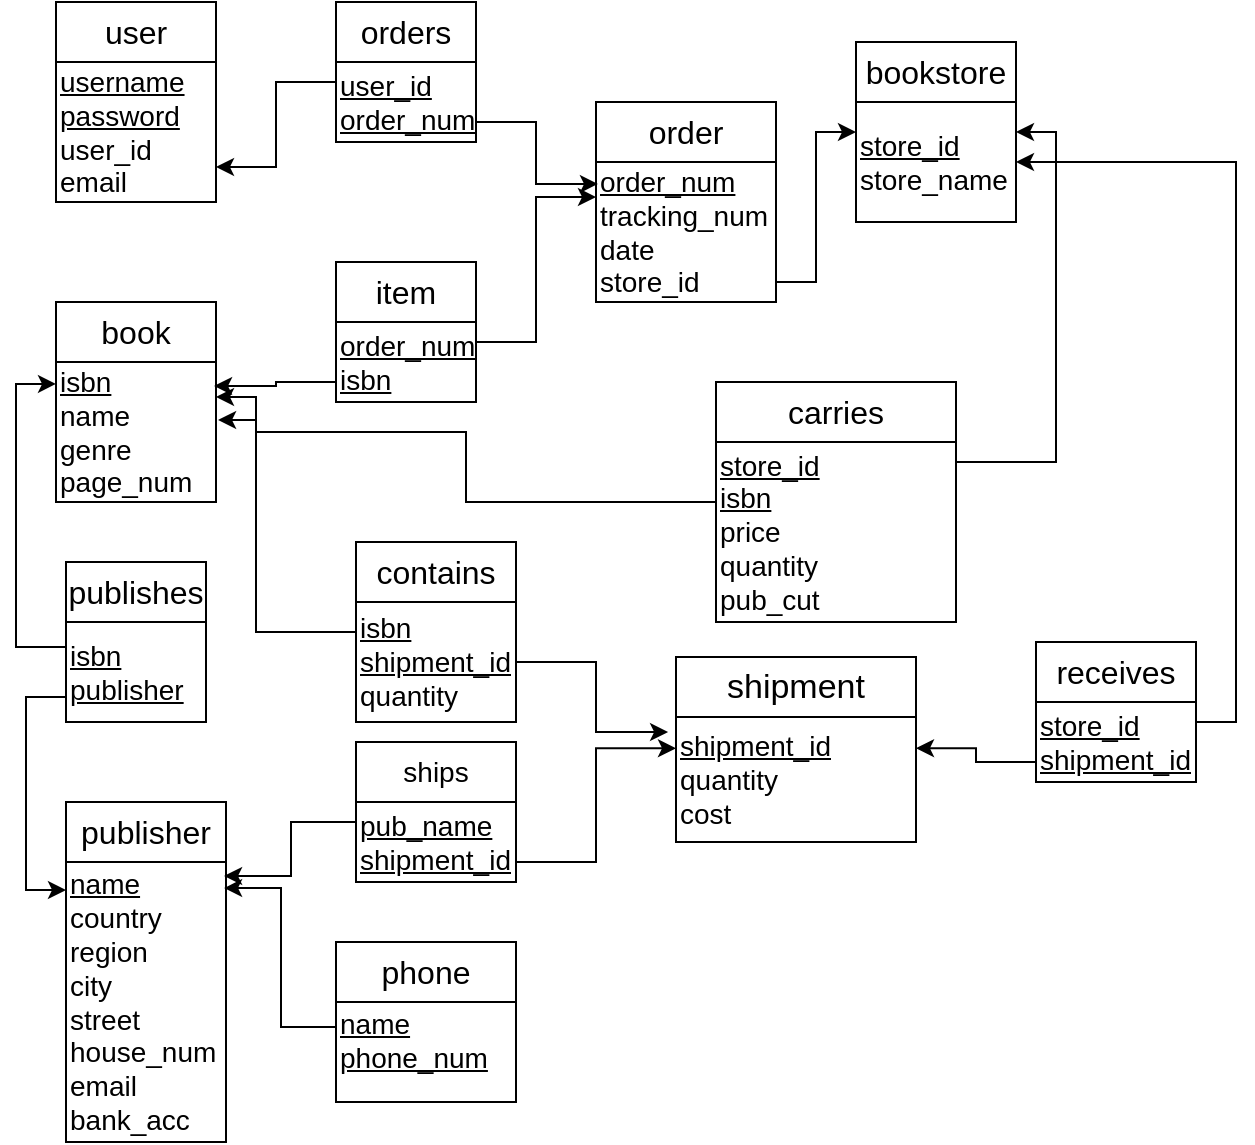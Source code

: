 <mxfile version="12.9.11" type="device"><diagram id="C5RBs43oDa-KdzZeNtuy" name="Page-1"><mxGraphModel dx="1422" dy="746" grid="1" gridSize="10" guides="1" tooltips="1" connect="1" arrows="1" fold="1" page="1" pageScale="1" pageWidth="827" pageHeight="1169" math="0" shadow="0"><root><mxCell id="WIyWlLk6GJQsqaUBKTNV-0"/><mxCell id="WIyWlLk6GJQsqaUBKTNV-1" parent="WIyWlLk6GJQsqaUBKTNV-0"/><mxCell id="bq1zWlfx93jnEug9hII6-5" value="&lt;font style=&quot;font-size: 16px&quot;&gt;book&lt;/font&gt;" style="rounded=0;whiteSpace=wrap;html=1;" parent="WIyWlLk6GJQsqaUBKTNV-1" vertex="1"><mxGeometry x="190" y="180" width="80" height="30" as="geometry"/></mxCell><mxCell id="bq1zWlfx93jnEug9hII6-6" value="&lt;font style=&quot;font-size: 14px&quot;&gt;&lt;u&gt;isbn&lt;/u&gt;&lt;/font&gt;&lt;div style=&quot;font-size: 14px&quot;&gt;&lt;font style=&quot;font-size: 14px&quot;&gt;name&lt;/font&gt;&lt;/div&gt;&lt;div style=&quot;font-size: 14px&quot;&gt;&lt;font style=&quot;font-size: 14px&quot;&gt;genre&lt;/font&gt;&lt;/div&gt;&lt;div style=&quot;font-size: 14px&quot;&gt;&lt;font style=&quot;font-size: 14px&quot;&gt;page_num&lt;br&gt;&lt;/font&gt;&lt;/div&gt;" style="rounded=0;whiteSpace=wrap;html=1;align=left;" parent="WIyWlLk6GJQsqaUBKTNV-1" vertex="1"><mxGeometry x="190" y="210" width="80" height="70" as="geometry"/></mxCell><mxCell id="bq1zWlfx93jnEug9hII6-7" value="&lt;font style=&quot;font-size: 16px&quot;&gt;user&lt;br&gt;&lt;/font&gt;" style="rounded=0;whiteSpace=wrap;html=1;" parent="WIyWlLk6GJQsqaUBKTNV-1" vertex="1"><mxGeometry x="190" y="30" width="80" height="30" as="geometry"/></mxCell><mxCell id="bq1zWlfx93jnEug9hII6-8" value="&lt;div style=&quot;font-size: 14px&quot; align=&quot;left&quot;&gt;&lt;font style=&quot;font-size: 14px&quot;&gt;&lt;u&gt;username&lt;/u&gt;&lt;/font&gt;&lt;/div&gt;&lt;div style=&quot;font-size: 14px&quot; align=&quot;left&quot;&gt;&lt;font style=&quot;font-size: 14px&quot;&gt;&lt;u&gt;password&lt;/u&gt;&lt;/font&gt;&lt;/div&gt;&lt;div style=&quot;font-size: 14px&quot; align=&quot;left&quot;&gt;&lt;font style=&quot;font-size: 14px&quot;&gt;user_id&lt;br&gt;&lt;/font&gt;&lt;/div&gt;&lt;div style=&quot;font-size: 14px&quot; align=&quot;left&quot;&gt;&lt;font style=&quot;font-size: 14px&quot;&gt;email&lt;br&gt;&lt;/font&gt;&lt;/div&gt;" style="rounded=0;whiteSpace=wrap;html=1;align=left;" parent="WIyWlLk6GJQsqaUBKTNV-1" vertex="1"><mxGeometry x="190" y="60" width="80" height="70" as="geometry"/></mxCell><mxCell id="bq1zWlfx93jnEug9hII6-9" value="&lt;font style=&quot;font-size: 16px&quot;&gt;order&lt;/font&gt;" style="rounded=0;whiteSpace=wrap;html=1;" parent="WIyWlLk6GJQsqaUBKTNV-1" vertex="1"><mxGeometry x="460" y="80" width="90" height="30" as="geometry"/></mxCell><mxCell id="bq1zWlfx93jnEug9hII6-44" style="edgeStyle=orthogonalEdgeStyle;rounded=0;orthogonalLoop=1;jettySize=auto;html=1;exitX=1;exitY=0.75;exitDx=0;exitDy=0;entryX=0;entryY=0.25;entryDx=0;entryDy=0;startArrow=none;startFill=0;" parent="WIyWlLk6GJQsqaUBKTNV-1" source="bq1zWlfx93jnEug9hII6-10" target="bq1zWlfx93jnEug9hII6-33" edge="1"><mxGeometry relative="1" as="geometry"><Array as="points"><mxPoint x="550" y="170"/><mxPoint x="570" y="170"/><mxPoint x="570" y="95"/></Array></mxGeometry></mxCell><mxCell id="bq1zWlfx93jnEug9hII6-10" value="&lt;div style=&quot;font-size: 14px&quot;&gt;&lt;font style=&quot;font-size: 14px&quot;&gt;&lt;u&gt;order_num&lt;/u&gt;&lt;/font&gt;&lt;/div&gt;&lt;div style=&quot;font-size: 14px&quot;&gt;&lt;font style=&quot;font-size: 14px&quot;&gt;tracking_num&lt;br&gt;&lt;/font&gt;&lt;/div&gt;&lt;div style=&quot;font-size: 14px&quot;&gt;&lt;font style=&quot;font-size: 14px&quot;&gt;date&lt;/font&gt;&lt;/div&gt;&lt;div style=&quot;font-size: 14px&quot;&gt;&lt;font style=&quot;font-size: 14px&quot;&gt;store_id&lt;br&gt;&lt;/font&gt;&lt;/div&gt;" style="rounded=0;whiteSpace=wrap;html=1;align=left;" parent="WIyWlLk6GJQsqaUBKTNV-1" vertex="1"><mxGeometry x="460" y="110" width="90" height="70" as="geometry"/></mxCell><mxCell id="bq1zWlfx93jnEug9hII6-11" value="&lt;div&gt;&lt;font style=&quot;font-size: 16px&quot;&gt;item&lt;/font&gt;&lt;/div&gt;" style="rounded=0;whiteSpace=wrap;html=1;" parent="WIyWlLk6GJQsqaUBKTNV-1" vertex="1"><mxGeometry x="330" y="160" width="70" height="30" as="geometry"/></mxCell><mxCell id="bq1zWlfx93jnEug9hII6-25" style="edgeStyle=orthogonalEdgeStyle;rounded=0;orthogonalLoop=1;jettySize=auto;html=1;exitX=1;exitY=0.25;exitDx=0;exitDy=0;entryX=0;entryY=0.25;entryDx=0;entryDy=0;" parent="WIyWlLk6GJQsqaUBKTNV-1" source="bq1zWlfx93jnEug9hII6-12" target="bq1zWlfx93jnEug9hII6-10" edge="1"><mxGeometry relative="1" as="geometry"/></mxCell><mxCell id="bq1zWlfx93jnEug9hII6-34" style="edgeStyle=orthogonalEdgeStyle;rounded=0;orthogonalLoop=1;jettySize=auto;html=1;exitX=0;exitY=0.75;exitDx=0;exitDy=0;entryX=0.988;entryY=0.171;entryDx=0;entryDy=0;entryPerimeter=0;startArrow=none;startFill=0;" parent="WIyWlLk6GJQsqaUBKTNV-1" source="bq1zWlfx93jnEug9hII6-12" target="bq1zWlfx93jnEug9hII6-6" edge="1"><mxGeometry relative="1" as="geometry"/></mxCell><mxCell id="bq1zWlfx93jnEug9hII6-12" value="&lt;div style=&quot;font-size: 14px&quot;&gt;&lt;font style=&quot;font-size: 14px&quot;&gt;&lt;u&gt;order_num&lt;/u&gt;&lt;/font&gt;&lt;/div&gt;&lt;div style=&quot;font-size: 14px&quot;&gt;&lt;font style=&quot;font-size: 14px&quot;&gt;&lt;u&gt;isbn&lt;br&gt;&lt;/u&gt;&lt;/font&gt;&lt;/div&gt;" style="rounded=0;whiteSpace=wrap;html=1;align=left;" parent="WIyWlLk6GJQsqaUBKTNV-1" vertex="1"><mxGeometry x="330" y="190" width="70" height="40" as="geometry"/></mxCell><mxCell id="bq1zWlfx93jnEug9hII6-13" value="&lt;font style=&quot;font-size: 16px&quot;&gt;orders&lt;br&gt;&lt;/font&gt;" style="rounded=0;whiteSpace=wrap;html=1;" parent="WIyWlLk6GJQsqaUBKTNV-1" vertex="1"><mxGeometry x="330" y="30" width="70" height="30" as="geometry"/></mxCell><mxCell id="bq1zWlfx93jnEug9hII6-27" style="edgeStyle=orthogonalEdgeStyle;rounded=0;orthogonalLoop=1;jettySize=auto;html=1;exitX=0;exitY=0.25;exitDx=0;exitDy=0;entryX=1;entryY=0.75;entryDx=0;entryDy=0;" parent="WIyWlLk6GJQsqaUBKTNV-1" source="bq1zWlfx93jnEug9hII6-14" target="bq1zWlfx93jnEug9hII6-8" edge="1"><mxGeometry relative="1" as="geometry"/></mxCell><mxCell id="bq1zWlfx93jnEug9hII6-42" style="edgeStyle=orthogonalEdgeStyle;rounded=0;orthogonalLoop=1;jettySize=auto;html=1;exitX=1;exitY=0.75;exitDx=0;exitDy=0;entryX=0.011;entryY=0.157;entryDx=0;entryDy=0;entryPerimeter=0;startArrow=none;startFill=0;" parent="WIyWlLk6GJQsqaUBKTNV-1" source="bq1zWlfx93jnEug9hII6-14" target="bq1zWlfx93jnEug9hII6-10" edge="1"><mxGeometry relative="1" as="geometry"/></mxCell><mxCell id="bq1zWlfx93jnEug9hII6-14" value="&lt;div style=&quot;font-size: 14px&quot; align=&quot;left&quot;&gt;&lt;font style=&quot;font-size: 14px&quot;&gt;&lt;u&gt;user_id&lt;/u&gt;&lt;/font&gt;&lt;/div&gt;&lt;div style=&quot;font-size: 14px&quot; align=&quot;left&quot;&gt;&lt;font style=&quot;font-size: 14px&quot;&gt;&lt;u&gt;order_num&lt;/u&gt;&lt;br&gt;&lt;/font&gt;&lt;/div&gt;" style="rounded=0;whiteSpace=wrap;html=1;align=left;" parent="WIyWlLk6GJQsqaUBKTNV-1" vertex="1"><mxGeometry x="330" y="60" width="70" height="40" as="geometry"/></mxCell><mxCell id="bq1zWlfx93jnEug9hII6-17" value="&lt;font style=&quot;font-size: 16px&quot;&gt;publishes&lt;/font&gt;" style="rounded=0;whiteSpace=wrap;html=1;" parent="WIyWlLk6GJQsqaUBKTNV-1" vertex="1"><mxGeometry x="195" y="310" width="70" height="30" as="geometry"/></mxCell><mxCell id="bq1zWlfx93jnEug9hII6-39" style="edgeStyle=orthogonalEdgeStyle;rounded=0;orthogonalLoop=1;jettySize=auto;html=1;exitX=0;exitY=0.25;exitDx=0;exitDy=0;entryX=0;entryY=0.157;entryDx=0;entryDy=0;entryPerimeter=0;startArrow=none;startFill=0;" parent="WIyWlLk6GJQsqaUBKTNV-1" source="bq1zWlfx93jnEug9hII6-18" target="bq1zWlfx93jnEug9hII6-6" edge="1"><mxGeometry relative="1" as="geometry"/></mxCell><mxCell id="bq1zWlfx93jnEug9hII6-40" style="edgeStyle=orthogonalEdgeStyle;rounded=0;orthogonalLoop=1;jettySize=auto;html=1;exitX=0;exitY=0.75;exitDx=0;exitDy=0;entryX=0;entryY=0.1;entryDx=0;entryDy=0;entryPerimeter=0;startArrow=none;startFill=0;" parent="WIyWlLk6GJQsqaUBKTNV-1" source="bq1zWlfx93jnEug9hII6-18" target="bq1zWlfx93jnEug9hII6-21" edge="1"><mxGeometry relative="1" as="geometry"/></mxCell><mxCell id="bq1zWlfx93jnEug9hII6-18" value="&lt;div style=&quot;font-size: 14px&quot;&gt;&lt;font style=&quot;font-size: 14px&quot;&gt;&lt;u&gt;isbn&lt;/u&gt;&lt;/font&gt;&lt;/div&gt;&lt;div style=&quot;font-size: 14px&quot;&gt;&lt;font style=&quot;font-size: 14px&quot;&gt;&lt;u&gt;publisher&lt;br&gt;&lt;/u&gt;&lt;/font&gt;&lt;/div&gt;" style="rounded=0;whiteSpace=wrap;html=1;align=left;" parent="WIyWlLk6GJQsqaUBKTNV-1" vertex="1"><mxGeometry x="195" y="340" width="70" height="50" as="geometry"/></mxCell><mxCell id="bq1zWlfx93jnEug9hII6-20" value="&lt;font style=&quot;font-size: 16px&quot;&gt;publisher&lt;/font&gt;" style="rounded=0;whiteSpace=wrap;html=1;" parent="WIyWlLk6GJQsqaUBKTNV-1" vertex="1"><mxGeometry x="195" y="430" width="80" height="30" as="geometry"/></mxCell><mxCell id="bq1zWlfx93jnEug9hII6-21" value="&lt;div style=&quot;font-size: 14px&quot; align=&quot;left&quot;&gt;&lt;font style=&quot;font-size: 14px&quot;&gt;&lt;u&gt;name&lt;br&gt;&lt;/u&gt;&lt;/font&gt;&lt;/div&gt;&lt;div style=&quot;font-size: 14px&quot; align=&quot;left&quot;&gt;&lt;font style=&quot;font-size: 14px&quot;&gt;country&lt;/font&gt;&lt;/div&gt;&lt;div style=&quot;font-size: 14px&quot; align=&quot;left&quot;&gt;&lt;font style=&quot;font-size: 14px&quot;&gt;region&lt;br&gt;&lt;/font&gt;&lt;/div&gt;&lt;div style=&quot;font-size: 14px&quot; align=&quot;left&quot;&gt;&lt;font style=&quot;font-size: 14px&quot;&gt;city&lt;/font&gt;&lt;/div&gt;&lt;div style=&quot;font-size: 14px&quot; align=&quot;left&quot;&gt;&lt;font style=&quot;font-size: 14px&quot;&gt;street&lt;/font&gt;&lt;/div&gt;&lt;div style=&quot;font-size: 14px&quot; align=&quot;left&quot;&gt;&lt;font style=&quot;font-size: 14px&quot;&gt;house_num&lt;br&gt;&lt;/font&gt;&lt;/div&gt;&lt;div style=&quot;font-size: 14px&quot; align=&quot;left&quot;&gt;email&lt;/div&gt;&lt;div style=&quot;font-size: 14px&quot; align=&quot;left&quot;&gt;bank_acc&lt;br&gt;&lt;font style=&quot;font-size: 14px&quot;&gt;&lt;u&gt;&lt;/u&gt;&lt;/font&gt;&lt;/div&gt;" style="rounded=0;whiteSpace=wrap;html=1;align=left;" parent="WIyWlLk6GJQsqaUBKTNV-1" vertex="1"><mxGeometry x="195" y="460" width="80" height="140" as="geometry"/></mxCell><mxCell id="bq1zWlfx93jnEug9hII6-29" value="&lt;font style=&quot;font-size: 16px&quot;&gt;phone&lt;br&gt;&lt;/font&gt;" style="rounded=0;whiteSpace=wrap;html=1;" parent="WIyWlLk6GJQsqaUBKTNV-1" vertex="1"><mxGeometry x="330" y="500" width="90" height="30" as="geometry"/></mxCell><mxCell id="bq1zWlfx93jnEug9hII6-41" style="edgeStyle=orthogonalEdgeStyle;rounded=0;orthogonalLoop=1;jettySize=auto;html=1;exitX=0;exitY=0.25;exitDx=0;exitDy=0;entryX=0.988;entryY=0.093;entryDx=0;entryDy=0;entryPerimeter=0;startArrow=none;startFill=0;" parent="WIyWlLk6GJQsqaUBKTNV-1" source="bq1zWlfx93jnEug9hII6-30" target="bq1zWlfx93jnEug9hII6-21" edge="1"><mxGeometry relative="1" as="geometry"/></mxCell><mxCell id="bq1zWlfx93jnEug9hII6-30" value="&lt;div style=&quot;font-size: 14px&quot; align=&quot;left&quot;&gt;&lt;font style=&quot;font-size: 14px&quot;&gt;&lt;br&gt;&lt;/font&gt;&lt;/div&gt;&lt;div style=&quot;font-size: 14px&quot; align=&quot;left&quot;&gt;&lt;font style=&quot;font-size: 14px&quot;&gt;&lt;u&gt;name&lt;/u&gt;&lt;/font&gt;&lt;/div&gt;&lt;div style=&quot;font-size: 14px&quot; align=&quot;left&quot;&gt;&lt;font style=&quot;font-size: 14px&quot;&gt;&lt;u&gt;phone_num&lt;/u&gt;&lt;br&gt;&lt;/font&gt;&lt;/div&gt;&lt;div&gt;&lt;br&gt;&lt;/div&gt;&lt;div&gt;&lt;br&gt;&lt;/div&gt;" style="rounded=0;whiteSpace=wrap;html=1;align=left;" parent="WIyWlLk6GJQsqaUBKTNV-1" vertex="1"><mxGeometry x="330" y="530" width="90" height="50" as="geometry"/></mxCell><mxCell id="bq1zWlfx93jnEug9hII6-32" value="&lt;font style=&quot;font-size: 16px&quot;&gt;bookstore&lt;/font&gt;" style="rounded=0;whiteSpace=wrap;html=1;" parent="WIyWlLk6GJQsqaUBKTNV-1" vertex="1"><mxGeometry x="590" y="50" width="80" height="30" as="geometry"/></mxCell><mxCell id="bq1zWlfx93jnEug9hII6-33" value="&lt;div style=&quot;font-size: 14px&quot; align=&quot;left&quot;&gt;&lt;u&gt;store_id&lt;br&gt;&lt;/u&gt;&lt;/div&gt;&lt;div style=&quot;font-size: 14px&quot; align=&quot;left&quot;&gt;store_name&lt;br&gt;&lt;u&gt;&lt;/u&gt;&lt;/div&gt;" style="rounded=0;whiteSpace=wrap;html=1;align=left;" parent="WIyWlLk6GJQsqaUBKTNV-1" vertex="1"><mxGeometry x="590" y="80" width="80" height="60" as="geometry"/></mxCell><mxCell id="bq1zWlfx93jnEug9hII6-35" value="&lt;font style=&quot;font-size: 16px&quot;&gt;carries&lt;br&gt;&lt;/font&gt;" style="rounded=0;whiteSpace=wrap;html=1;" parent="WIyWlLk6GJQsqaUBKTNV-1" vertex="1"><mxGeometry x="520" y="220" width="120" height="30" as="geometry"/></mxCell><mxCell id="bq1zWlfx93jnEug9hII6-37" style="edgeStyle=orthogonalEdgeStyle;rounded=0;orthogonalLoop=1;jettySize=auto;html=1;exitX=1;exitY=0;exitDx=0;exitDy=0;entryX=1;entryY=0.25;entryDx=0;entryDy=0;startArrow=none;startFill=0;" parent="WIyWlLk6GJQsqaUBKTNV-1" source="bq1zWlfx93jnEug9hII6-36" target="bq1zWlfx93jnEug9hII6-33" edge="1"><mxGeometry relative="1" as="geometry"><Array as="points"><mxPoint x="640" y="260"/><mxPoint x="690" y="260"/><mxPoint x="690" y="95"/></Array></mxGeometry></mxCell><mxCell id="bq1zWlfx93jnEug9hII6-38" style="edgeStyle=orthogonalEdgeStyle;rounded=0;orthogonalLoop=1;jettySize=auto;html=1;exitX=0;exitY=0.25;exitDx=0;exitDy=0;entryX=1;entryY=0.25;entryDx=0;entryDy=0;startArrow=none;startFill=0;" parent="WIyWlLk6GJQsqaUBKTNV-1" source="bq1zWlfx93jnEug9hII6-36" target="bq1zWlfx93jnEug9hII6-6" edge="1"><mxGeometry relative="1" as="geometry"><Array as="points"><mxPoint x="520" y="280"/><mxPoint x="395" y="280"/><mxPoint x="395" y="245"/><mxPoint x="290" y="245"/><mxPoint x="290" y="228"/></Array></mxGeometry></mxCell><mxCell id="bq1zWlfx93jnEug9hII6-36" value="&lt;div style=&quot;font-size: 14px&quot; align=&quot;left&quot;&gt;&lt;font style=&quot;font-size: 14px&quot;&gt;&lt;u&gt;store_id&lt;/u&gt;&lt;/font&gt;&lt;/div&gt;&lt;div style=&quot;font-size: 14px&quot; align=&quot;left&quot;&gt;&lt;font style=&quot;font-size: 14px&quot;&gt;&lt;u&gt;isbn&lt;br&gt;&lt;/u&gt;&lt;/font&gt;&lt;/div&gt;&lt;div style=&quot;font-size: 14px&quot; align=&quot;left&quot;&gt;&lt;font style=&quot;font-size: 14px&quot;&gt;price&lt;/font&gt;&lt;/div&gt;&lt;div style=&quot;font-size: 14px&quot; align=&quot;left&quot;&gt;&lt;font style=&quot;font-size: 14px&quot;&gt;quantity&lt;/font&gt;&lt;/div&gt;&lt;div style=&quot;font-size: 14px&quot; align=&quot;left&quot;&gt;&lt;font style=&quot;font-size: 14px&quot;&gt;pub_cut&lt;br&gt;&lt;/font&gt;&lt;/div&gt;" style="rounded=0;whiteSpace=wrap;html=1;align=left;" parent="WIyWlLk6GJQsqaUBKTNV-1" vertex="1"><mxGeometry x="520" y="250" width="120" height="90" as="geometry"/></mxCell><mxCell id="RPlw6wIll27vidKxKYng-0" value="&lt;font style=&quot;font-size: 17px&quot;&gt;shipment&lt;br&gt;&lt;/font&gt;" style="rounded=0;whiteSpace=wrap;html=1;" parent="WIyWlLk6GJQsqaUBKTNV-1" vertex="1"><mxGeometry x="500" y="357.5" width="120" height="30" as="geometry"/></mxCell><mxCell id="RPlw6wIll27vidKxKYng-1" value="&lt;font style=&quot;font-size: 14px&quot;&gt;&lt;u&gt;shipment_id&lt;br&gt;&lt;/u&gt;&lt;/font&gt;&lt;div style=&quot;font-size: 14px&quot;&gt;&lt;font style=&quot;font-size: 14px&quot;&gt;quantity&lt;br&gt;&lt;/font&gt;&lt;/div&gt;&lt;div style=&quot;font-size: 14px&quot;&gt;&lt;font style=&quot;font-size: 14px&quot;&gt;cost&lt;/font&gt;&lt;/div&gt;" style="rounded=0;whiteSpace=wrap;html=1;align=left;" parent="WIyWlLk6GJQsqaUBKTNV-1" vertex="1"><mxGeometry x="500" y="387.5" width="120" height="62.5" as="geometry"/></mxCell><mxCell id="kuY8an1CFMNKPnHCBINW-8" value="&lt;font style=&quot;font-size: 14px&quot;&gt;ships&lt;br&gt;&lt;/font&gt;" style="rounded=0;whiteSpace=wrap;html=1;" vertex="1" parent="WIyWlLk6GJQsqaUBKTNV-1"><mxGeometry x="340" y="400" width="80" height="30" as="geometry"/></mxCell><mxCell id="kuY8an1CFMNKPnHCBINW-20" style="edgeStyle=orthogonalEdgeStyle;rounded=0;orthogonalLoop=1;jettySize=auto;html=1;exitX=1;exitY=0.75;exitDx=0;exitDy=0;entryX=0;entryY=0.25;entryDx=0;entryDy=0;endArrow=classic;endFill=1;" edge="1" parent="WIyWlLk6GJQsqaUBKTNV-1" source="kuY8an1CFMNKPnHCBINW-9" target="RPlw6wIll27vidKxKYng-1"><mxGeometry relative="1" as="geometry"/></mxCell><mxCell id="kuY8an1CFMNKPnHCBINW-21" style="edgeStyle=orthogonalEdgeStyle;rounded=0;orthogonalLoop=1;jettySize=auto;html=1;exitX=0;exitY=0.25;exitDx=0;exitDy=0;entryX=0.988;entryY=0.05;entryDx=0;entryDy=0;entryPerimeter=0;endArrow=classic;endFill=1;" edge="1" parent="WIyWlLk6GJQsqaUBKTNV-1" source="kuY8an1CFMNKPnHCBINW-9" target="bq1zWlfx93jnEug9hII6-21"><mxGeometry relative="1" as="geometry"/></mxCell><mxCell id="kuY8an1CFMNKPnHCBINW-9" value="&lt;div style=&quot;font-size: 14px&quot;&gt;&lt;font style=&quot;font-size: 14px&quot;&gt;&lt;u&gt;pub_name&lt;/u&gt;&lt;/font&gt;&lt;/div&gt;&lt;div style=&quot;font-size: 14px&quot;&gt;&lt;font style=&quot;font-size: 14px&quot;&gt;&lt;u&gt;shipment_id&lt;br&gt;&lt;/u&gt;&lt;/font&gt;&lt;/div&gt;" style="rounded=0;whiteSpace=wrap;html=1;align=left;" vertex="1" parent="WIyWlLk6GJQsqaUBKTNV-1"><mxGeometry x="340" y="430" width="80" height="40" as="geometry"/></mxCell><mxCell id="kuY8an1CFMNKPnHCBINW-12" value="&lt;font style=&quot;font-size: 16px&quot;&gt;contains&lt;br&gt;&lt;/font&gt;" style="rounded=0;whiteSpace=wrap;html=1;" vertex="1" parent="WIyWlLk6GJQsqaUBKTNV-1"><mxGeometry x="340" y="300" width="80" height="30" as="geometry"/></mxCell><mxCell id="kuY8an1CFMNKPnHCBINW-19" style="edgeStyle=orthogonalEdgeStyle;rounded=0;orthogonalLoop=1;jettySize=auto;html=1;exitX=1;exitY=0.5;exitDx=0;exitDy=0;entryX=-0.033;entryY=0.12;entryDx=0;entryDy=0;entryPerimeter=0;endArrow=classic;endFill=1;" edge="1" parent="WIyWlLk6GJQsqaUBKTNV-1" source="kuY8an1CFMNKPnHCBINW-13" target="RPlw6wIll27vidKxKYng-1"><mxGeometry relative="1" as="geometry"/></mxCell><mxCell id="kuY8an1CFMNKPnHCBINW-22" style="edgeStyle=orthogonalEdgeStyle;rounded=0;orthogonalLoop=1;jettySize=auto;html=1;exitX=0;exitY=0.25;exitDx=0;exitDy=0;entryX=1.013;entryY=0.414;entryDx=0;entryDy=0;entryPerimeter=0;endArrow=classic;endFill=1;" edge="1" parent="WIyWlLk6GJQsqaUBKTNV-1" source="kuY8an1CFMNKPnHCBINW-13" target="bq1zWlfx93jnEug9hII6-6"><mxGeometry relative="1" as="geometry"><Array as="points"><mxPoint x="290" y="345"/><mxPoint x="290" y="239"/></Array></mxGeometry></mxCell><mxCell id="kuY8an1CFMNKPnHCBINW-13" value="&lt;font style=&quot;font-size: 14px&quot;&gt;&lt;u&gt;isbn&lt;br&gt;&lt;/u&gt;&lt;/font&gt;&lt;div style=&quot;font-size: 14px&quot;&gt;&lt;font style=&quot;font-size: 14px&quot;&gt;&lt;u&gt;shipment_id&lt;br&gt;&lt;/u&gt;&lt;/font&gt;&lt;/div&gt;&lt;div style=&quot;font-size: 14px&quot;&gt;&lt;font style=&quot;font-size: 14px&quot;&gt;quantity&lt;br&gt;&lt;/font&gt;&lt;/div&gt;" style="rounded=0;whiteSpace=wrap;html=1;align=left;" vertex="1" parent="WIyWlLk6GJQsqaUBKTNV-1"><mxGeometry x="340" y="330" width="80" height="60" as="geometry"/></mxCell><mxCell id="kuY8an1CFMNKPnHCBINW-14" value="&lt;font style=&quot;font-size: 16px&quot;&gt;receives&lt;br&gt;&lt;/font&gt;" style="rounded=0;whiteSpace=wrap;html=1;" vertex="1" parent="WIyWlLk6GJQsqaUBKTNV-1"><mxGeometry x="680" y="350" width="80" height="30" as="geometry"/></mxCell><mxCell id="kuY8an1CFMNKPnHCBINW-17" style="edgeStyle=orthogonalEdgeStyle;rounded=0;orthogonalLoop=1;jettySize=auto;html=1;exitX=1;exitY=0.25;exitDx=0;exitDy=0;entryX=1;entryY=0.5;entryDx=0;entryDy=0;endArrow=classic;endFill=1;" edge="1" parent="WIyWlLk6GJQsqaUBKTNV-1" source="kuY8an1CFMNKPnHCBINW-15" target="bq1zWlfx93jnEug9hII6-33"><mxGeometry relative="1" as="geometry"/></mxCell><mxCell id="kuY8an1CFMNKPnHCBINW-18" style="edgeStyle=orthogonalEdgeStyle;rounded=0;orthogonalLoop=1;jettySize=auto;html=1;exitX=0;exitY=0.75;exitDx=0;exitDy=0;entryX=1;entryY=0.25;entryDx=0;entryDy=0;endArrow=classic;endFill=1;" edge="1" parent="WIyWlLk6GJQsqaUBKTNV-1" source="kuY8an1CFMNKPnHCBINW-15" target="RPlw6wIll27vidKxKYng-1"><mxGeometry relative="1" as="geometry"/></mxCell><mxCell id="kuY8an1CFMNKPnHCBINW-15" value="&lt;div style=&quot;font-size: 14px&quot;&gt;&lt;font style=&quot;font-size: 14px&quot;&gt;&lt;u&gt;store_id&lt;br&gt;&lt;/u&gt;&lt;/font&gt;&lt;/div&gt;&lt;div style=&quot;font-size: 14px&quot;&gt;&lt;font style=&quot;font-size: 14px&quot;&gt;&lt;u&gt;shipment_id&lt;br&gt;&lt;/u&gt;&lt;/font&gt;&lt;/div&gt;" style="rounded=0;whiteSpace=wrap;html=1;align=left;" vertex="1" parent="WIyWlLk6GJQsqaUBKTNV-1"><mxGeometry x="680" y="380" width="80" height="40" as="geometry"/></mxCell></root></mxGraphModel></diagram></mxfile>